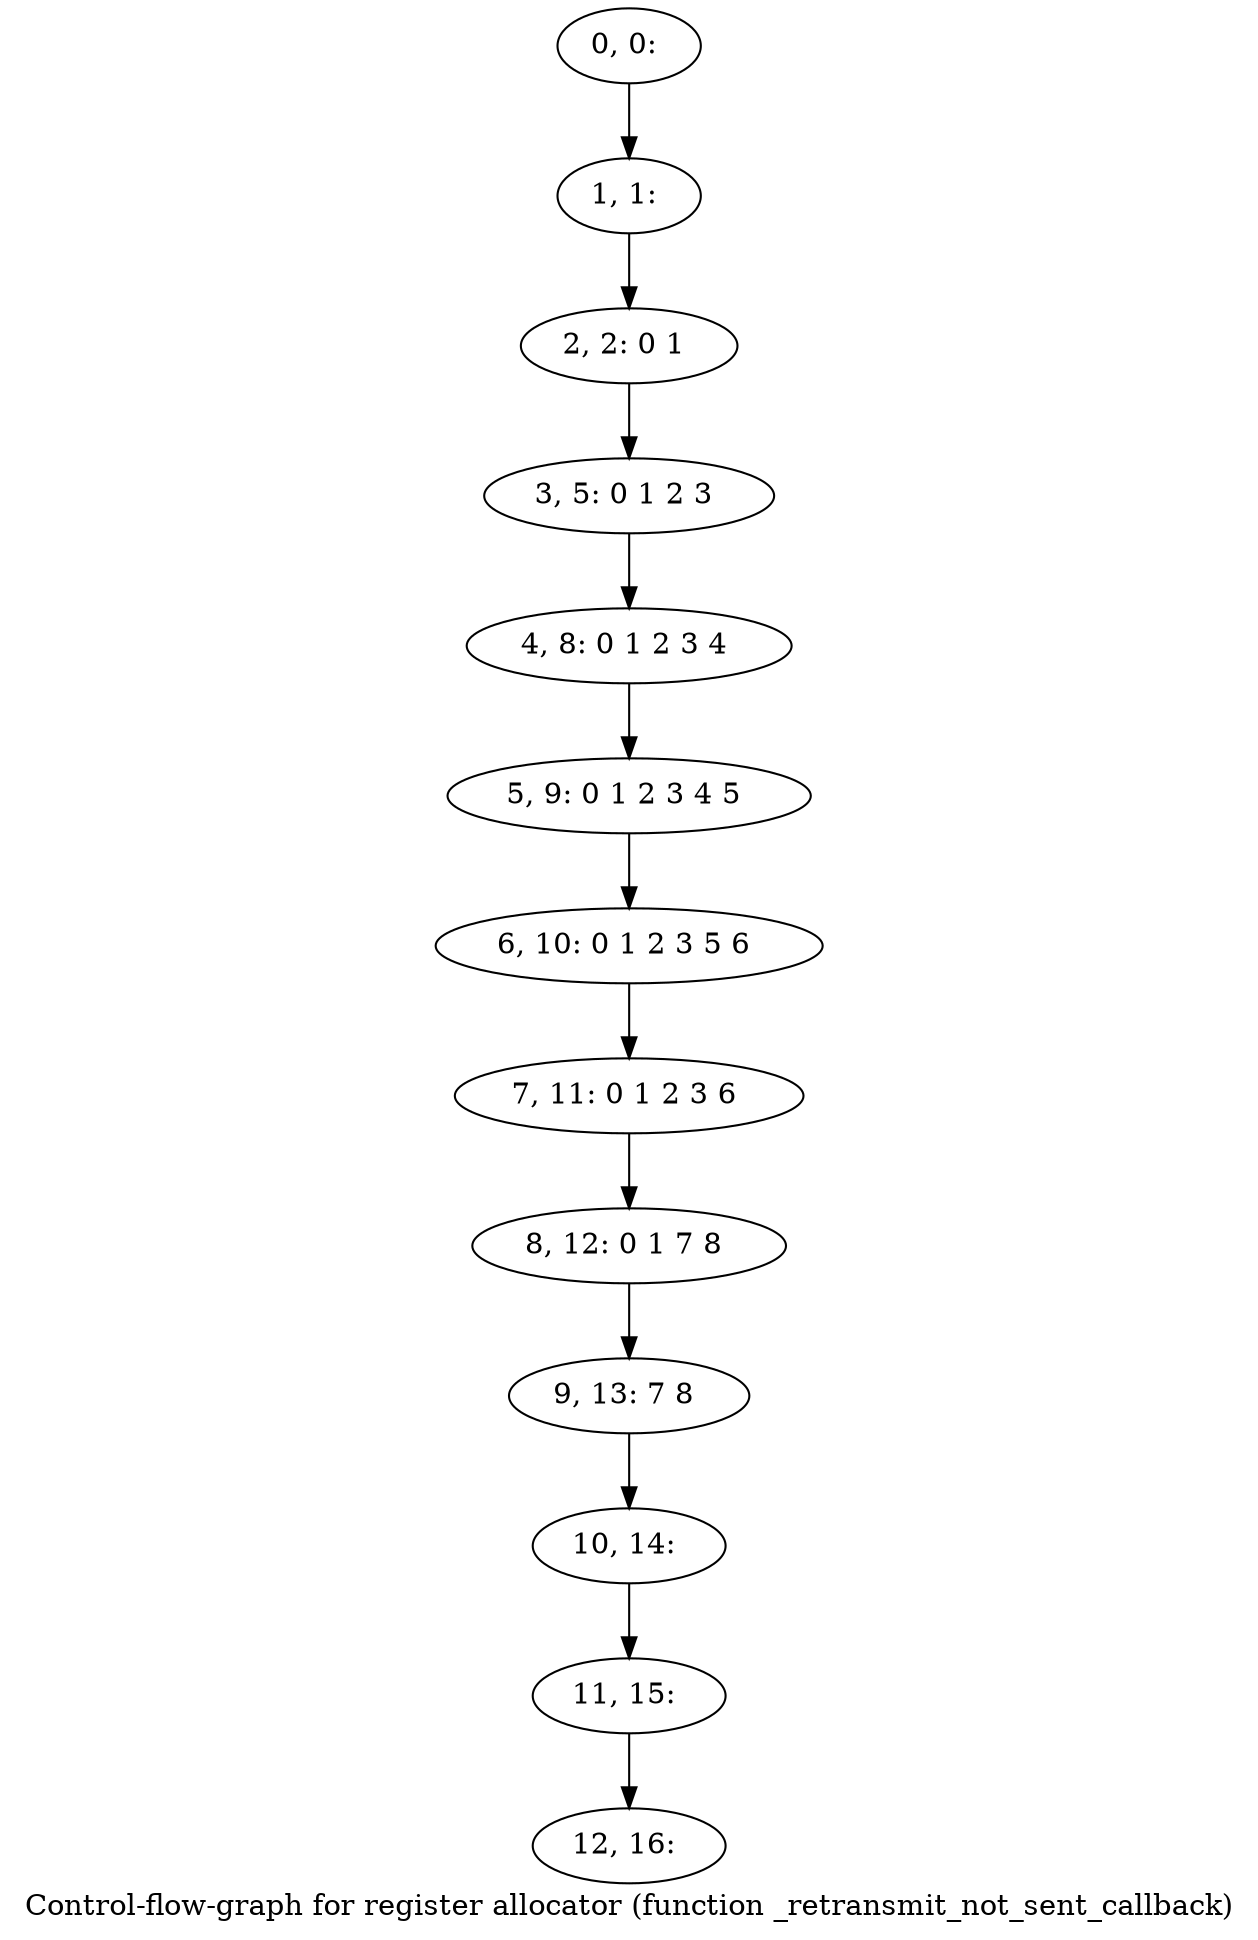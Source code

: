 digraph G {
graph [label="Control-flow-graph for register allocator (function _retransmit_not_sent_callback)"]
0[label="0, 0: "];
1[label="1, 1: "];
2[label="2, 2: 0 1 "];
3[label="3, 5: 0 1 2 3 "];
4[label="4, 8: 0 1 2 3 4 "];
5[label="5, 9: 0 1 2 3 4 5 "];
6[label="6, 10: 0 1 2 3 5 6 "];
7[label="7, 11: 0 1 2 3 6 "];
8[label="8, 12: 0 1 7 8 "];
9[label="9, 13: 7 8 "];
10[label="10, 14: "];
11[label="11, 15: "];
12[label="12, 16: "];
0->1 ;
1->2 ;
2->3 ;
3->4 ;
4->5 ;
5->6 ;
6->7 ;
7->8 ;
8->9 ;
9->10 ;
10->11 ;
11->12 ;
}
